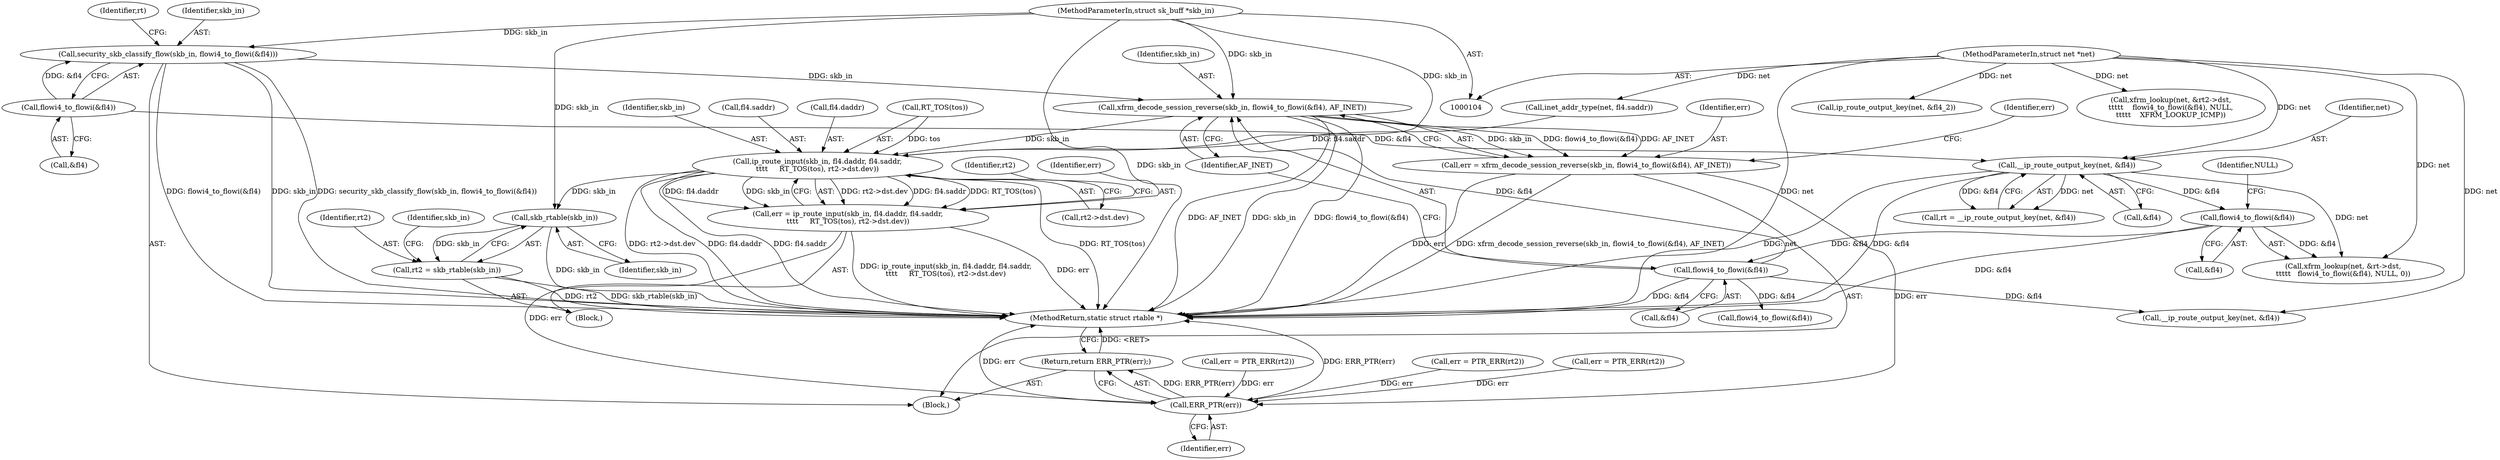 digraph "0_linux_f6d8bd051c391c1c0458a30b2a7abcd939329259_12@pointer" {
"1000192" [label="(Call,xfrm_decode_session_reverse(skb_in, flowi4_to_flowi(&fl4), AF_INET))"];
"1000119" [label="(Call,security_skb_classify_flow(skb_in, flowi4_to_flowi(&fl4)))"];
"1000106" [label="(MethodParameterIn,struct sk_buff *skb_in)"];
"1000121" [label="(Call,flowi4_to_flowi(&fl4))"];
"1000194" [label="(Call,flowi4_to_flowi(&fl4))"];
"1000160" [label="(Call,flowi4_to_flowi(&fl4))"];
"1000126" [label="(Call,__ip_route_output_key(net, &fl4))"];
"1000105" [label="(MethodParameterIn,struct net *net)"];
"1000190" [label="(Call,err = xfrm_decode_session_reverse(skb_in, flowi4_to_flowi(&fl4), AF_INET))"];
"1000348" [label="(Call,ERR_PTR(err))"];
"1000347" [label="(Return,return ERR_PTR(err);)"];
"1000256" [label="(Call,ip_route_input(skb_in, fl4.daddr, fl4.saddr,\n\t\t\t\t     RT_TOS(tos), rt2->dst.dev))"];
"1000254" [label="(Call,err = ip_route_input(skb_in, fl4.daddr, fl4.saddr,\n\t\t\t\t     RT_TOS(tos), rt2->dst.dev))"];
"1000278" [label="(Call,skb_rtable(skb_in))"];
"1000276" [label="(Call,rt2 = skb_rtable(skb_in))"];
"1000192" [label="(Call,xfrm_decode_session_reverse(skb_in, flowi4_to_flowi(&fl4), AF_INET))"];
"1000163" [label="(Identifier,NULL)"];
"1000113" [label="(Block,)"];
"1000199" [label="(Identifier,err)"];
"1000264" [label="(Call,RT_TOS(tos))"];
"1000274" [label="(Identifier,rt2)"];
"1000194" [label="(Call,flowi4_to_flowi(&fl4))"];
"1000106" [label="(MethodParameterIn,struct sk_buff *skb_in)"];
"1000126" [label="(Call,__ip_route_output_key(net, &fl4))"];
"1000212" [label="(Call,__ip_route_output_key(net, &fl4))"];
"1000257" [label="(Identifier,skb_in)"];
"1000190" [label="(Call,err = xfrm_decode_session_reverse(skb_in, flowi4_to_flowi(&fl4), AF_INET))"];
"1000347" [label="(Return,return ERR_PTR(err);)"];
"1000255" [label="(Identifier,err)"];
"1000277" [label="(Identifier,rt2)"];
"1000256" [label="(Call,ip_route_input(skb_in, fl4.daddr, fl4.saddr,\n\t\t\t\t     RT_TOS(tos), rt2->dst.dev))"];
"1000193" [label="(Identifier,skb_in)"];
"1000122" [label="(Call,&fl4)"];
"1000197" [label="(Identifier,AF_INET)"];
"1000219" [label="(Call,err = PTR_ERR(rt2))"];
"1000279" [label="(Identifier,skb_in)"];
"1000348" [label="(Call,ERR_PTR(err))"];
"1000261" [label="(Call,fl4.saddr)"];
"1000195" [label="(Call,&fl4)"];
"1000278" [label="(Call,skb_rtable(skb_in))"];
"1000191" [label="(Identifier,err)"];
"1000254" [label="(Call,err = ip_route_input(skb_in, fl4.daddr, fl4.saddr,\n\t\t\t\t     RT_TOS(tos), rt2->dst.dev))"];
"1000282" [label="(Identifier,skb_in)"];
"1000125" [label="(Identifier,rt)"];
"1000121" [label="(Call,flowi4_to_flowi(&fl4))"];
"1000105" [label="(MethodParameterIn,struct net *net)"];
"1000120" [label="(Identifier,skb_in)"];
"1000335" [label="(Call,err = PTR_ERR(rt2))"];
"1000244" [label="(Call,err = PTR_ERR(rt2))"];
"1000154" [label="(Call,xfrm_lookup(net, &rt->dst,\n\t\t\t\t\t   flowi4_to_flowi(&fl4), NULL, 0))"];
"1000161" [label="(Call,&fl4)"];
"1000224" [label="(Block,)"];
"1000276" [label="(Call,rt2 = skb_rtable(skb_in))"];
"1000350" [label="(MethodReturn,static struct rtable *)"];
"1000258" [label="(Call,fl4.daddr)"];
"1000119" [label="(Call,security_skb_classify_flow(skb_in, flowi4_to_flowi(&fl4)))"];
"1000127" [label="(Identifier,net)"];
"1000203" [label="(Call,inet_addr_type(net, fl4.saddr))"];
"1000128" [label="(Call,&fl4)"];
"1000236" [label="(Call,ip_route_output_key(net, &fl4_2))"];
"1000160" [label="(Call,flowi4_to_flowi(&fl4))"];
"1000292" [label="(Call,xfrm_lookup(net, &rt2->dst,\n\t\t\t\t\t    flowi4_to_flowi(&fl4), NULL,\n\t\t\t\t\t    XFRM_LOOKUP_ICMP))"];
"1000124" [label="(Call,rt = __ip_route_output_key(net, &fl4))"];
"1000349" [label="(Identifier,err)"];
"1000298" [label="(Call,flowi4_to_flowi(&fl4))"];
"1000266" [label="(Call,rt2->dst.dev)"];
"1000192" -> "1000190"  [label="AST: "];
"1000192" -> "1000197"  [label="CFG: "];
"1000193" -> "1000192"  [label="AST: "];
"1000194" -> "1000192"  [label="AST: "];
"1000197" -> "1000192"  [label="AST: "];
"1000190" -> "1000192"  [label="CFG: "];
"1000192" -> "1000350"  [label="DDG: AF_INET"];
"1000192" -> "1000350"  [label="DDG: flowi4_to_flowi(&fl4)"];
"1000192" -> "1000350"  [label="DDG: skb_in"];
"1000192" -> "1000190"  [label="DDG: skb_in"];
"1000192" -> "1000190"  [label="DDG: flowi4_to_flowi(&fl4)"];
"1000192" -> "1000190"  [label="DDG: AF_INET"];
"1000119" -> "1000192"  [label="DDG: skb_in"];
"1000106" -> "1000192"  [label="DDG: skb_in"];
"1000194" -> "1000192"  [label="DDG: &fl4"];
"1000192" -> "1000256"  [label="DDG: skb_in"];
"1000119" -> "1000113"  [label="AST: "];
"1000119" -> "1000121"  [label="CFG: "];
"1000120" -> "1000119"  [label="AST: "];
"1000121" -> "1000119"  [label="AST: "];
"1000125" -> "1000119"  [label="CFG: "];
"1000119" -> "1000350"  [label="DDG: flowi4_to_flowi(&fl4)"];
"1000119" -> "1000350"  [label="DDG: skb_in"];
"1000119" -> "1000350"  [label="DDG: security_skb_classify_flow(skb_in, flowi4_to_flowi(&fl4))"];
"1000106" -> "1000119"  [label="DDG: skb_in"];
"1000121" -> "1000119"  [label="DDG: &fl4"];
"1000106" -> "1000104"  [label="AST: "];
"1000106" -> "1000350"  [label="DDG: skb_in"];
"1000106" -> "1000256"  [label="DDG: skb_in"];
"1000106" -> "1000278"  [label="DDG: skb_in"];
"1000121" -> "1000122"  [label="CFG: "];
"1000122" -> "1000121"  [label="AST: "];
"1000121" -> "1000126"  [label="DDG: &fl4"];
"1000194" -> "1000195"  [label="CFG: "];
"1000195" -> "1000194"  [label="AST: "];
"1000197" -> "1000194"  [label="CFG: "];
"1000194" -> "1000350"  [label="DDG: &fl4"];
"1000160" -> "1000194"  [label="DDG: &fl4"];
"1000194" -> "1000212"  [label="DDG: &fl4"];
"1000194" -> "1000298"  [label="DDG: &fl4"];
"1000160" -> "1000154"  [label="AST: "];
"1000160" -> "1000161"  [label="CFG: "];
"1000161" -> "1000160"  [label="AST: "];
"1000163" -> "1000160"  [label="CFG: "];
"1000160" -> "1000350"  [label="DDG: &fl4"];
"1000160" -> "1000154"  [label="DDG: &fl4"];
"1000126" -> "1000160"  [label="DDG: &fl4"];
"1000126" -> "1000124"  [label="AST: "];
"1000126" -> "1000128"  [label="CFG: "];
"1000127" -> "1000126"  [label="AST: "];
"1000128" -> "1000126"  [label="AST: "];
"1000124" -> "1000126"  [label="CFG: "];
"1000126" -> "1000350"  [label="DDG: net"];
"1000126" -> "1000350"  [label="DDG: &fl4"];
"1000126" -> "1000124"  [label="DDG: net"];
"1000126" -> "1000124"  [label="DDG: &fl4"];
"1000105" -> "1000126"  [label="DDG: net"];
"1000126" -> "1000154"  [label="DDG: net"];
"1000105" -> "1000104"  [label="AST: "];
"1000105" -> "1000350"  [label="DDG: net"];
"1000105" -> "1000154"  [label="DDG: net"];
"1000105" -> "1000203"  [label="DDG: net"];
"1000105" -> "1000212"  [label="DDG: net"];
"1000105" -> "1000236"  [label="DDG: net"];
"1000105" -> "1000292"  [label="DDG: net"];
"1000190" -> "1000113"  [label="AST: "];
"1000191" -> "1000190"  [label="AST: "];
"1000199" -> "1000190"  [label="CFG: "];
"1000190" -> "1000350"  [label="DDG: err"];
"1000190" -> "1000350"  [label="DDG: xfrm_decode_session_reverse(skb_in, flowi4_to_flowi(&fl4), AF_INET)"];
"1000190" -> "1000348"  [label="DDG: err"];
"1000348" -> "1000347"  [label="AST: "];
"1000348" -> "1000349"  [label="CFG: "];
"1000349" -> "1000348"  [label="AST: "];
"1000347" -> "1000348"  [label="CFG: "];
"1000348" -> "1000350"  [label="DDG: err"];
"1000348" -> "1000350"  [label="DDG: ERR_PTR(err)"];
"1000348" -> "1000347"  [label="DDG: ERR_PTR(err)"];
"1000335" -> "1000348"  [label="DDG: err"];
"1000254" -> "1000348"  [label="DDG: err"];
"1000219" -> "1000348"  [label="DDG: err"];
"1000244" -> "1000348"  [label="DDG: err"];
"1000347" -> "1000113"  [label="AST: "];
"1000350" -> "1000347"  [label="CFG: "];
"1000347" -> "1000350"  [label="DDG: <RET>"];
"1000256" -> "1000254"  [label="AST: "];
"1000256" -> "1000266"  [label="CFG: "];
"1000257" -> "1000256"  [label="AST: "];
"1000258" -> "1000256"  [label="AST: "];
"1000261" -> "1000256"  [label="AST: "];
"1000264" -> "1000256"  [label="AST: "];
"1000266" -> "1000256"  [label="AST: "];
"1000254" -> "1000256"  [label="CFG: "];
"1000256" -> "1000350"  [label="DDG: RT_TOS(tos)"];
"1000256" -> "1000350"  [label="DDG: fl4.daddr"];
"1000256" -> "1000350"  [label="DDG: rt2->dst.dev"];
"1000256" -> "1000350"  [label="DDG: fl4.saddr"];
"1000256" -> "1000254"  [label="DDG: rt2->dst.dev"];
"1000256" -> "1000254"  [label="DDG: fl4.saddr"];
"1000256" -> "1000254"  [label="DDG: RT_TOS(tos)"];
"1000256" -> "1000254"  [label="DDG: fl4.daddr"];
"1000256" -> "1000254"  [label="DDG: skb_in"];
"1000203" -> "1000256"  [label="DDG: fl4.saddr"];
"1000264" -> "1000256"  [label="DDG: tos"];
"1000256" -> "1000278"  [label="DDG: skb_in"];
"1000254" -> "1000224"  [label="AST: "];
"1000255" -> "1000254"  [label="AST: "];
"1000274" -> "1000254"  [label="CFG: "];
"1000254" -> "1000350"  [label="DDG: err"];
"1000254" -> "1000350"  [label="DDG: ip_route_input(skb_in, fl4.daddr, fl4.saddr,\n\t\t\t\t     RT_TOS(tos), rt2->dst.dev)"];
"1000278" -> "1000276"  [label="AST: "];
"1000278" -> "1000279"  [label="CFG: "];
"1000279" -> "1000278"  [label="AST: "];
"1000276" -> "1000278"  [label="CFG: "];
"1000278" -> "1000350"  [label="DDG: skb_in"];
"1000278" -> "1000276"  [label="DDG: skb_in"];
"1000276" -> "1000224"  [label="AST: "];
"1000277" -> "1000276"  [label="AST: "];
"1000282" -> "1000276"  [label="CFG: "];
"1000276" -> "1000350"  [label="DDG: skb_rtable(skb_in)"];
"1000276" -> "1000350"  [label="DDG: rt2"];
}
